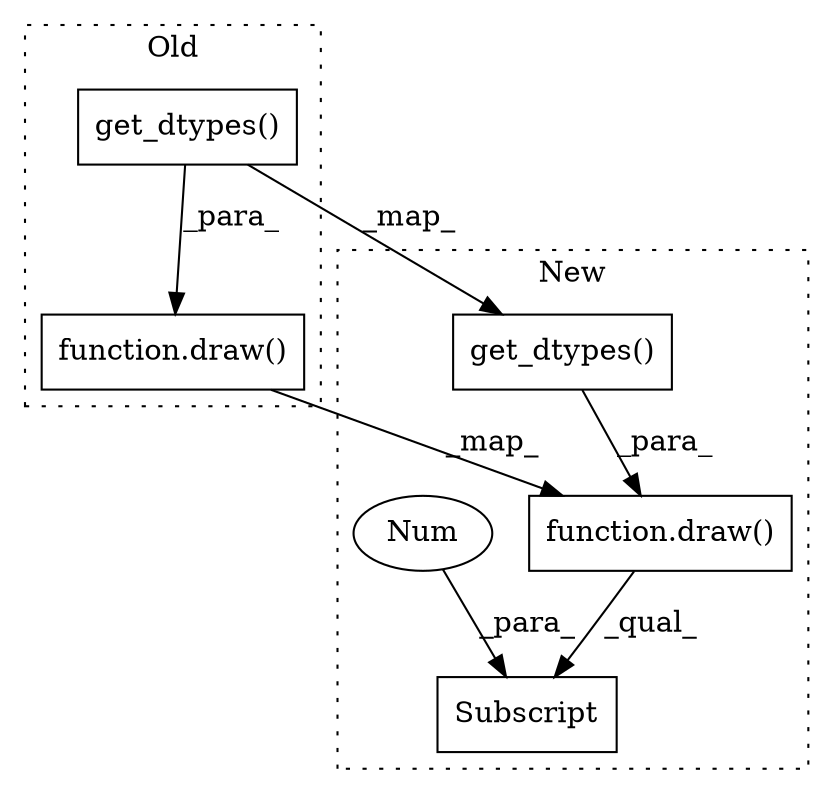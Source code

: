 digraph G {
subgraph cluster0 {
1 [label="get_dtypes()" a="75" s="1107,1135" l="19,13" shape="box"];
3 [label="function.draw()" a="75" s="1102,1148" l="5,1" shape="box"];
label = "Old";
style="dotted";
}
subgraph cluster1 {
2 [label="get_dtypes()" a="75" s="1110,1138" l="19,13" shape="box"];
4 [label="function.draw()" a="75" s="1105,1151" l="5,1" shape="box"];
5 [label="Subscript" a="63" s="1105,0" l="50,0" shape="box"];
6 [label="Num" a="76" s="1153" l="1" shape="ellipse"];
label = "New";
style="dotted";
}
1 -> 3 [label="_para_"];
1 -> 2 [label="_map_"];
2 -> 4 [label="_para_"];
3 -> 4 [label="_map_"];
4 -> 5 [label="_qual_"];
6 -> 5 [label="_para_"];
}